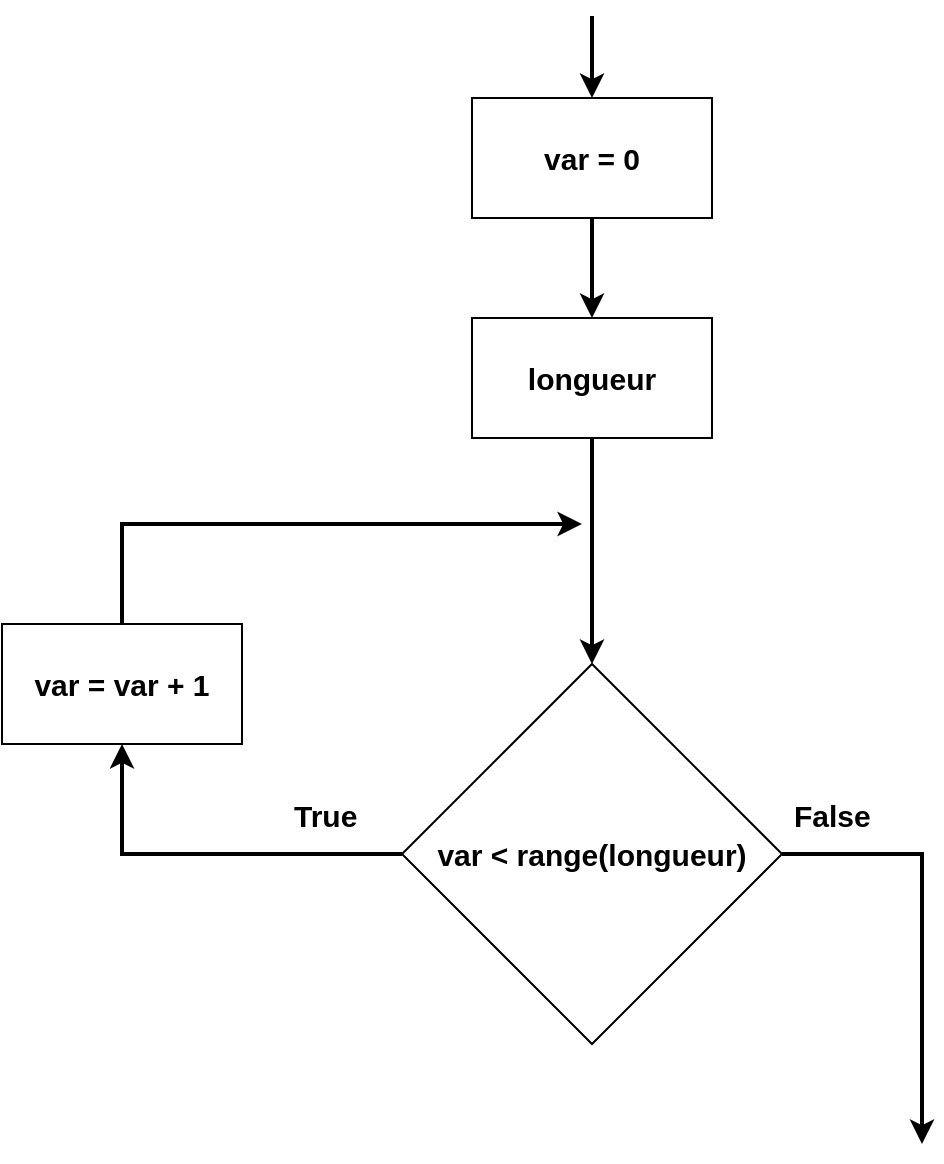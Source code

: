 <mxfile version="20.3.0" type="device"><diagram id="uxH6z0U1pH7kswKC11VD" name="Page-1"><mxGraphModel dx="1102" dy="685" grid="1" gridSize="10" guides="1" tooltips="1" connect="1" arrows="1" fold="1" page="1" pageScale="1" pageWidth="827" pageHeight="1169" math="0" shadow="0"><root><mxCell id="0"/><mxCell id="1" parent="0"/><mxCell id="ESinNwSCImrmt3m5yG12-1" value="&lt;font size=&quot;1&quot; style=&quot;&quot;&gt;&lt;b style=&quot;font-size: 15px;&quot;&gt;var &amp;lt; range(longueur)&lt;/b&gt;&lt;/font&gt;" style="rhombus;whiteSpace=wrap;html=1;" vertex="1" parent="1"><mxGeometry x="360" y="354" width="190" height="190" as="geometry"/></mxCell><mxCell id="ESinNwSCImrmt3m5yG12-3" value="&lt;b&gt;var = var + 1&lt;/b&gt;" style="rounded=0;whiteSpace=wrap;html=1;fontSize=15;" vertex="1" parent="1"><mxGeometry x="160" y="334" width="120" height="60" as="geometry"/></mxCell><mxCell id="ESinNwSCImrmt3m5yG12-4" value="" style="endArrow=classic;html=1;rounded=0;strokeWidth=2;fontSize=15;exitX=0;exitY=0.5;exitDx=0;exitDy=0;entryX=0.5;entryY=1;entryDx=0;entryDy=0;" edge="1" parent="1" source="ESinNwSCImrmt3m5yG12-1" target="ESinNwSCImrmt3m5yG12-3"><mxGeometry width="50" height="50" relative="1" as="geometry"><mxPoint x="390" y="504" as="sourcePoint"/><mxPoint x="440" y="454" as="targetPoint"/><Array as="points"><mxPoint x="220" y="449"/></Array></mxGeometry></mxCell><mxCell id="ESinNwSCImrmt3m5yG12-5" value="" style="endArrow=classic;html=1;rounded=0;strokeWidth=2;fontSize=15;exitX=0.5;exitY=0;exitDx=0;exitDy=0;" edge="1" parent="1" source="ESinNwSCImrmt3m5yG12-3"><mxGeometry width="50" height="50" relative="1" as="geometry"><mxPoint x="390" y="504" as="sourcePoint"/><mxPoint x="450" y="284" as="targetPoint"/><Array as="points"><mxPoint x="220" y="284"/></Array></mxGeometry></mxCell><mxCell id="ESinNwSCImrmt3m5yG12-6" value="" style="endArrow=classic;html=1;rounded=0;strokeWidth=2;fontSize=15;exitX=1;exitY=0.5;exitDx=0;exitDy=0;" edge="1" parent="1" source="ESinNwSCImrmt3m5yG12-1"><mxGeometry width="50" height="50" relative="1" as="geometry"><mxPoint x="390" y="504" as="sourcePoint"/><mxPoint x="620" y="594" as="targetPoint"/><Array as="points"><mxPoint x="620" y="449"/></Array></mxGeometry></mxCell><mxCell id="ESinNwSCImrmt3m5yG12-7" value="True" style="text;strokeColor=none;fillColor=none;align=left;verticalAlign=middle;spacingLeft=4;spacingRight=4;overflow=hidden;points=[[0,0.5],[1,0.5]];portConstraint=eastwest;rotatable=0;fontSize=15;fontStyle=1" vertex="1" parent="1"><mxGeometry x="300" y="414" width="80" height="30" as="geometry"/></mxCell><mxCell id="ESinNwSCImrmt3m5yG12-8" value="False" style="text;strokeColor=none;fillColor=none;align=left;verticalAlign=middle;spacingLeft=4;spacingRight=4;overflow=hidden;points=[[0,0.5],[1,0.5]];portConstraint=eastwest;rotatable=0;fontSize=15;fontStyle=1" vertex="1" parent="1"><mxGeometry x="550" y="414" width="80" height="30" as="geometry"/></mxCell><mxCell id="ESinNwSCImrmt3m5yG12-12" style="edgeStyle=orthogonalEdgeStyle;rounded=0;orthogonalLoop=1;jettySize=auto;html=1;entryX=0.5;entryY=0;entryDx=0;entryDy=0;strokeWidth=2;fontSize=15;" edge="1" parent="1" source="ESinNwSCImrmt3m5yG12-9" target="ESinNwSCImrmt3m5yG12-10"><mxGeometry relative="1" as="geometry"/></mxCell><mxCell id="ESinNwSCImrmt3m5yG12-9" value="&lt;b&gt;var = 0&lt;/b&gt;" style="rounded=0;whiteSpace=wrap;html=1;fontSize=15;" vertex="1" parent="1"><mxGeometry x="395" y="71" width="120" height="60" as="geometry"/></mxCell><mxCell id="ESinNwSCImrmt3m5yG12-11" style="edgeStyle=orthogonalEdgeStyle;rounded=0;orthogonalLoop=1;jettySize=auto;html=1;strokeWidth=2;fontSize=15;" edge="1" parent="1" source="ESinNwSCImrmt3m5yG12-10" target="ESinNwSCImrmt3m5yG12-1"><mxGeometry relative="1" as="geometry"/></mxCell><mxCell id="ESinNwSCImrmt3m5yG12-10" value="&lt;b&gt;longueur&lt;/b&gt;" style="rounded=0;whiteSpace=wrap;html=1;fontSize=15;" vertex="1" parent="1"><mxGeometry x="395" y="181" width="120" height="60" as="geometry"/></mxCell><mxCell id="ESinNwSCImrmt3m5yG12-13" value="" style="endArrow=classic;html=1;rounded=0;strokeWidth=2;fontSize=15;entryX=0.5;entryY=0;entryDx=0;entryDy=0;" edge="1" parent="1" target="ESinNwSCImrmt3m5yG12-9"><mxGeometry width="50" height="50" relative="1" as="geometry"><mxPoint x="455" y="30" as="sourcePoint"/><mxPoint x="440" y="250" as="targetPoint"/></mxGeometry></mxCell></root></mxGraphModel></diagram></mxfile>